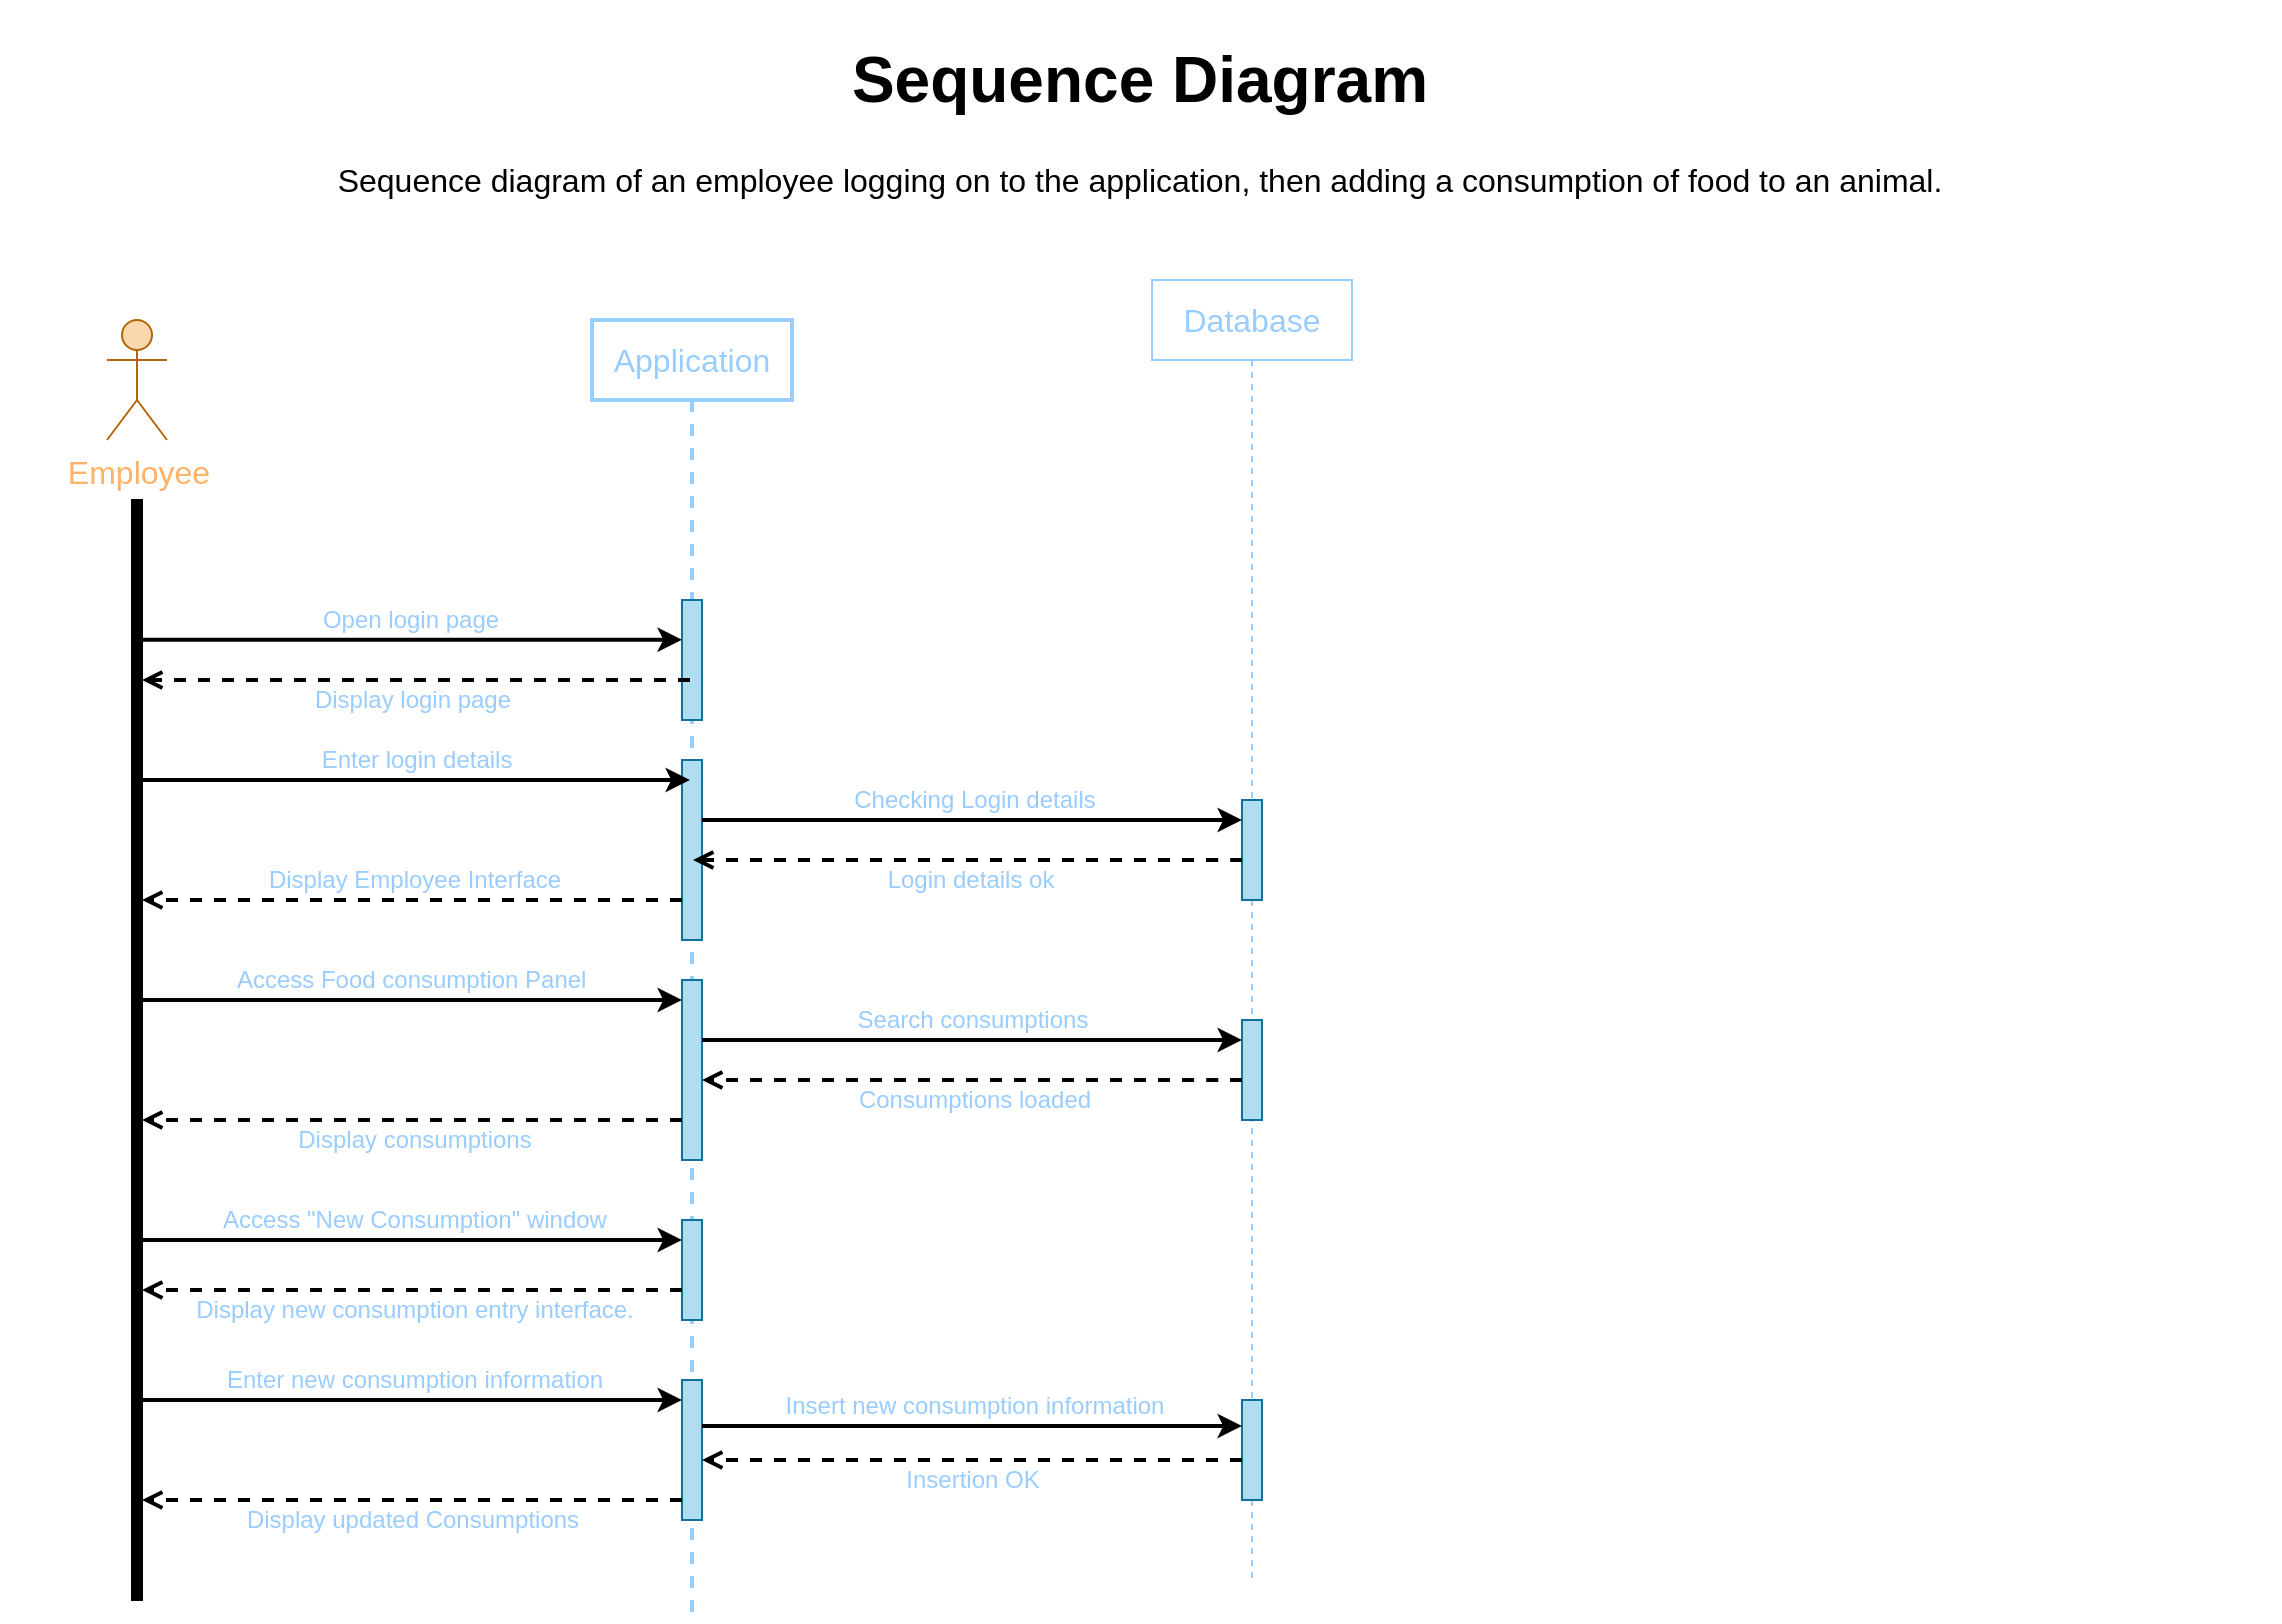 <mxfile>
    <diagram id="kqH6EHPwQwqNFfbiyOFH" name="Page-1">
        <mxGraphModel dx="486" dy="393" grid="1" gridSize="10" guides="1" tooltips="1" connect="1" arrows="1" fold="1" page="1" pageScale="1" pageWidth="1169" pageHeight="827" math="0" shadow="0">
            <root>
                <mxCell id="0"/>
                <mxCell id="1" parent="0"/>
                <mxCell id="2" value="&lt;h1 style=&quot;font-size: 32px;&quot;&gt;&lt;font style=&quot;font-size: 32px;&quot;&gt;Sequence Diagram&lt;/font&gt;&lt;/h1&gt;&lt;p style=&quot;&quot;&gt;&lt;font style=&quot;font-size: 16px;&quot;&gt;Sequence diagram of an employee logging on to the application, then adding a consumption of food to an animal.&lt;/font&gt;&lt;/p&gt;" style="text;html=1;strokeColor=none;fillColor=none;spacing=5;spacingTop=-20;whiteSpace=wrap;overflow=hidden;rounded=0;align=center;" vertex="1" parent="1">
                    <mxGeometry x="14" y="10" width="1140" height="120" as="geometry"/>
                </mxCell>
                <mxCell id="3" value="&lt;font color=&quot;#ffb366&quot;&gt;Employee&lt;/font&gt;" style="shape=umlActor;verticalLabelPosition=bottom;verticalAlign=top;html=1;fontSize=16;fillColor=#fad7ac;strokeColor=#b46504;" vertex="1" parent="1">
                    <mxGeometry x="67.5" y="160" width="30" height="60" as="geometry"/>
                </mxCell>
                <mxCell id="4" value="" style="html=1;points=[];perimeter=orthogonalPerimeter;fillColor=strokeColor;fontSize=16;" vertex="1" parent="1">
                    <mxGeometry x="80" y="250" width="5" height="550" as="geometry"/>
                </mxCell>
                <mxCell id="7" value="&lt;font color=&quot;#99ccff&quot;&gt;Application&lt;/font&gt;" style="shape=umlLifeline;perimeter=lifelinePerimeter;whiteSpace=wrap;html=1;container=1;collapsible=0;recursiveResize=0;outlineConnect=0;fontSize=16;strokeColor=#99CCFF;strokeWidth=2;" vertex="1" parent="1">
                    <mxGeometry x="310" y="160" width="100" height="650" as="geometry"/>
                </mxCell>
                <mxCell id="8" value="" style="html=1;points=[];perimeter=orthogonalPerimeter;fontSize=16;fillColor=#b1ddf0;strokeColor=#10739e;" vertex="1" parent="7">
                    <mxGeometry x="45" y="140" width="10" height="60" as="geometry"/>
                </mxCell>
                <mxCell id="18" value="" style="html=1;points=[];perimeter=orthogonalPerimeter;fontSize=16;fillColor=#b1ddf0;strokeColor=#10739e;" vertex="1" parent="7">
                    <mxGeometry x="45" y="220" width="10" height="90" as="geometry"/>
                </mxCell>
                <mxCell id="23" value="" style="html=1;points=[];perimeter=orthogonalPerimeter;fontSize=16;fillColor=#b1ddf0;strokeColor=#10739e;" vertex="1" parent="7">
                    <mxGeometry x="45" y="330" width="10" height="90" as="geometry"/>
                </mxCell>
                <mxCell id="29" value="" style="html=1;points=[];perimeter=orthogonalPerimeter;fontSize=16;fillColor=#b1ddf0;strokeColor=#10739e;" vertex="1" parent="7">
                    <mxGeometry x="45" y="450" width="10" height="50" as="geometry"/>
                </mxCell>
                <mxCell id="32" value="" style="html=1;points=[];perimeter=orthogonalPerimeter;fontSize=16;fillColor=#b1ddf0;strokeColor=#10739e;" vertex="1" parent="7">
                    <mxGeometry x="45" y="530" width="10" height="70" as="geometry"/>
                </mxCell>
                <mxCell id="12" value="Database" style="shape=umlLifeline;perimeter=lifelinePerimeter;whiteSpace=wrap;html=1;container=1;collapsible=0;recursiveResize=0;outlineConnect=0;fontSize=16;fontColor=#99CCFF;strokeColor=#99CCFF;" vertex="1" parent="1">
                    <mxGeometry x="590" y="140" width="100" height="650" as="geometry"/>
                </mxCell>
                <mxCell id="13" value="" style="html=1;points=[];perimeter=orthogonalPerimeter;fillColor=#B1DDF0;fontSize=16;strokeColor=#10739e;" vertex="1" parent="12">
                    <mxGeometry x="45" y="260" width="10" height="50" as="geometry"/>
                </mxCell>
                <mxCell id="26" value="" style="html=1;points=[];perimeter=orthogonalPerimeter;fillColor=#B1DDF0;fontSize=16;strokeColor=#10739e;" vertex="1" parent="12">
                    <mxGeometry x="45" y="370" width="10" height="50" as="geometry"/>
                </mxCell>
                <mxCell id="34" value="" style="html=1;points=[];perimeter=orthogonalPerimeter;fillColor=#B1DDF0;fontSize=16;strokeColor=#10739e;" vertex="1" parent="12">
                    <mxGeometry x="45" y="560" width="10" height="50" as="geometry"/>
                </mxCell>
                <mxCell id="15" value="&lt;font style=&quot;font-size: 12px;&quot;&gt;Open login page&lt;/font&gt;" style="html=1;verticalAlign=bottom;labelBackgroundColor=none;endArrow=classic;endFill=1;fontSize=16;fontColor=#99CCFF;exitX=0.5;exitY=0.127;exitDx=0;exitDy=0;exitPerimeter=0;strokeWidth=2;" edge="1" parent="1" source="4" target="8">
                    <mxGeometry x="-0.002" width="160" relative="1" as="geometry">
                        <mxPoint x="90" y="280" as="sourcePoint"/>
                        <mxPoint x="250" y="280" as="targetPoint"/>
                        <mxPoint as="offset"/>
                    </mxGeometry>
                </mxCell>
                <mxCell id="16" value="&lt;font style=&quot;font-size: 12px;&quot;&gt;Display login page&lt;/font&gt;" style="html=1;verticalAlign=bottom;labelBackgroundColor=none;endArrow=open;endFill=0;fontSize=16;fontColor=#99CCFF;strokeWidth=2;dashed=1;" edge="1" parent="1" source="7" target="4">
                    <mxGeometry x="0.015" y="20" width="160" relative="1" as="geometry">
                        <mxPoint x="340" y="340" as="sourcePoint"/>
                        <mxPoint x="90" y="360" as="targetPoint"/>
                        <Array as="points">
                            <mxPoint x="320" y="340"/>
                            <mxPoint x="280" y="340"/>
                        </Array>
                        <mxPoint as="offset"/>
                    </mxGeometry>
                </mxCell>
                <mxCell id="17" value="&lt;font style=&quot;font-size: 12px;&quot;&gt;Enter login details&lt;/font&gt;" style="html=1;verticalAlign=bottom;labelBackgroundColor=none;endArrow=classic;endFill=1;fontSize=16;fontColor=#99CCFF;strokeWidth=2;" edge="1" parent="1" source="4" target="7">
                    <mxGeometry width="160" relative="1" as="geometry">
                        <mxPoint x="85" y="430.0" as="sourcePoint"/>
                        <mxPoint x="357.5" y="430.0" as="targetPoint"/>
                        <Array as="points">
                            <mxPoint x="230" y="390"/>
                        </Array>
                    </mxGeometry>
                </mxCell>
                <mxCell id="19" value="&lt;font style=&quot;font-size: 12px;&quot;&gt;Checking Login details&lt;/font&gt;" style="html=1;verticalAlign=bottom;labelBackgroundColor=none;endArrow=classic;endFill=1;fontSize=16;fontColor=#99CCFF;strokeWidth=2;" edge="1" parent="1" source="18" target="13">
                    <mxGeometry x="0.003" width="160" relative="1" as="geometry">
                        <mxPoint x="430" y="439.47" as="sourcePoint"/>
                        <mxPoint x="910" y="410" as="targetPoint"/>
                        <Array as="points">
                            <mxPoint x="460" y="410"/>
                        </Array>
                        <mxPoint as="offset"/>
                    </mxGeometry>
                </mxCell>
                <mxCell id="21" value="&lt;font style=&quot;font-size: 12px;&quot;&gt;Display Employee Interface&lt;/font&gt;" style="html=1;verticalAlign=bottom;labelBackgroundColor=none;endArrow=open;endFill=0;fontSize=16;fontColor=#99CCFF;strokeWidth=2;dashed=1;" edge="1" parent="1" source="18" target="4">
                    <mxGeometry x="-0.004" width="160" relative="1" as="geometry">
                        <mxPoint x="335" y="510" as="sourcePoint"/>
                        <mxPoint x="60" y="510" as="targetPoint"/>
                        <Array as="points">
                            <mxPoint x="270" y="450"/>
                        </Array>
                        <mxPoint as="offset"/>
                    </mxGeometry>
                </mxCell>
                <mxCell id="20" value="&lt;font style=&quot;font-size: 12px;&quot;&gt;Login details ok&lt;/font&gt;" style="html=1;verticalAlign=bottom;labelBackgroundColor=none;endArrow=open;endFill=0;fontSize=16;fontColor=#99CCFF;strokeWidth=2;dashed=1;" edge="1" parent="1" source="13" target="7">
                    <mxGeometry x="-0.008" y="20" width="160" relative="1" as="geometry">
                        <mxPoint x="915" y="454" as="sourcePoint"/>
                        <mxPoint x="360" y="440" as="targetPoint"/>
                        <Array as="points">
                            <mxPoint x="630" y="430"/>
                        </Array>
                        <mxPoint as="offset"/>
                    </mxGeometry>
                </mxCell>
                <mxCell id="24" value="&lt;font style=&quot;font-size: 12px;&quot;&gt;Access Food consumption Panel&amp;nbsp;&lt;/font&gt;" style="html=1;verticalAlign=bottom;labelBackgroundColor=none;endArrow=classic;endFill=1;fontSize=16;fontColor=#99CCFF;strokeWidth=2;" edge="1" parent="1" source="4" target="23">
                    <mxGeometry x="0.002" width="160" relative="1" as="geometry">
                        <mxPoint x="90" y="500" as="sourcePoint"/>
                        <mxPoint x="359.0" y="500" as="targetPoint"/>
                        <Array as="points">
                            <mxPoint x="230" y="500"/>
                        </Array>
                        <mxPoint as="offset"/>
                    </mxGeometry>
                </mxCell>
                <mxCell id="25" value="&lt;span style=&quot;font-size: 12px;&quot;&gt;Search consumptions&lt;/span&gt;" style="html=1;verticalAlign=bottom;labelBackgroundColor=none;endArrow=classic;endFill=1;fontSize=16;fontColor=#99CCFF;strokeWidth=2;" edge="1" parent="1" source="23" target="26">
                    <mxGeometry width="160" relative="1" as="geometry">
                        <mxPoint x="380" y="520" as="sourcePoint"/>
                        <mxPoint x="650" y="520" as="targetPoint"/>
                        <Array as="points">
                            <mxPoint x="525" y="520"/>
                        </Array>
                        <mxPoint as="offset"/>
                    </mxGeometry>
                </mxCell>
                <mxCell id="27" value="&lt;font style=&quot;font-size: 12px;&quot;&gt;Consumptions loaded&lt;/font&gt;" style="html=1;verticalAlign=bottom;labelBackgroundColor=none;endArrow=open;endFill=0;fontSize=16;fontColor=#99CCFF;strokeWidth=2;dashed=1;" edge="1" parent="1" source="26" target="23">
                    <mxGeometry x="-0.009" y="20" width="160" relative="1" as="geometry">
                        <mxPoint x="624.56" y="540" as="sourcePoint"/>
                        <mxPoint x="380" y="540" as="targetPoint"/>
                        <Array as="points">
                            <mxPoint x="619.56" y="540"/>
                        </Array>
                        <mxPoint as="offset"/>
                    </mxGeometry>
                </mxCell>
                <mxCell id="28" value="&lt;font style=&quot;font-size: 12px;&quot;&gt;Display consumptions&lt;/font&gt;" style="html=1;verticalAlign=bottom;labelBackgroundColor=none;endArrow=open;endFill=0;fontSize=16;fontColor=#99CCFF;strokeWidth=2;dashed=1;" edge="1" parent="1" source="23" target="4">
                    <mxGeometry x="-0.008" y="20" width="160" relative="1" as="geometry">
                        <mxPoint x="340" y="560" as="sourcePoint"/>
                        <mxPoint x="100" y="560" as="targetPoint"/>
                        <Array as="points">
                            <mxPoint x="220" y="560"/>
                        </Array>
                        <mxPoint as="offset"/>
                    </mxGeometry>
                </mxCell>
                <mxCell id="30" value="&lt;font style=&quot;font-size: 12px;&quot;&gt;Access &quot;New Consumption&quot; window&lt;/font&gt;" style="html=1;verticalAlign=bottom;labelBackgroundColor=none;endArrow=classic;endFill=1;fontSize=16;fontColor=#99CCFF;strokeWidth=2;" edge="1" parent="1" source="4" target="29">
                    <mxGeometry x="0.002" width="160" relative="1" as="geometry">
                        <mxPoint x="85" y="640" as="sourcePoint"/>
                        <mxPoint x="355" y="640" as="targetPoint"/>
                        <Array as="points">
                            <mxPoint x="230" y="620"/>
                        </Array>
                        <mxPoint as="offset"/>
                    </mxGeometry>
                </mxCell>
                <mxCell id="31" value="&lt;font style=&quot;font-size: 12px;&quot;&gt;Display new consumption entry interface.&lt;/font&gt;" style="html=1;verticalAlign=bottom;labelBackgroundColor=none;endArrow=open;endFill=0;fontSize=16;fontColor=#99CCFF;strokeWidth=2;dashed=1;" edge="1" parent="1" source="29" target="4">
                    <mxGeometry x="-0.008" y="20" width="160" relative="1" as="geometry">
                        <mxPoint x="350" y="650" as="sourcePoint"/>
                        <mxPoint x="100" y="650" as="targetPoint"/>
                        <Array as="points">
                            <mxPoint x="220" y="645"/>
                        </Array>
                        <mxPoint as="offset"/>
                    </mxGeometry>
                </mxCell>
                <mxCell id="33" value="&lt;font style=&quot;font-size: 12px;&quot;&gt;Enter new consumption information&lt;/font&gt;" style="html=1;verticalAlign=bottom;labelBackgroundColor=none;endArrow=classic;endFill=1;fontSize=16;fontColor=#99CCFF;strokeWidth=2;" edge="1" parent="1" source="4" target="32">
                    <mxGeometry x="0.002" width="160" relative="1" as="geometry">
                        <mxPoint x="97.5" y="690.0" as="sourcePoint"/>
                        <mxPoint x="340" y="690" as="targetPoint"/>
                        <Array as="points">
                            <mxPoint x="243" y="700"/>
                        </Array>
                        <mxPoint as="offset"/>
                    </mxGeometry>
                </mxCell>
                <mxCell id="35" value="&lt;font style=&quot;font-size: 12px;&quot;&gt;Insert new consumption information&lt;/font&gt;" style="html=1;verticalAlign=bottom;labelBackgroundColor=none;endArrow=classic;endFill=1;fontSize=16;fontColor=#99CCFF;strokeWidth=2;" edge="1" parent="1">
                    <mxGeometry x="0.002" width="160" relative="1" as="geometry">
                        <mxPoint x="365" y="713" as="sourcePoint"/>
                        <mxPoint x="635.0" y="713" as="targetPoint"/>
                        <Array as="points">
                            <mxPoint x="500" y="713"/>
                        </Array>
                        <mxPoint as="offset"/>
                    </mxGeometry>
                </mxCell>
                <mxCell id="36" value="&lt;font style=&quot;font-size: 12px;&quot;&gt;Insertion OK&lt;/font&gt;" style="html=1;verticalAlign=bottom;labelBackgroundColor=none;endArrow=open;endFill=0;fontSize=16;fontColor=#99CCFF;strokeWidth=2;dashed=1;" edge="1" parent="1" source="34" target="32">
                    <mxGeometry y="20" width="160" relative="1" as="geometry">
                        <mxPoint x="635" y="730" as="sourcePoint"/>
                        <mxPoint x="365" y="730" as="targetPoint"/>
                        <Array as="points">
                            <mxPoint x="500" y="730"/>
                        </Array>
                        <mxPoint as="offset"/>
                    </mxGeometry>
                </mxCell>
                <mxCell id="37" value="&lt;font style=&quot;font-size: 12px;&quot;&gt;Display updated Consumptions&lt;/font&gt;" style="html=1;verticalAlign=bottom;labelBackgroundColor=none;endArrow=open;endFill=0;fontSize=16;fontColor=#99CCFF;strokeWidth=2;dashed=1;" edge="1" parent="1" source="32" target="4">
                    <mxGeometry y="20" width="160" relative="1" as="geometry">
                        <mxPoint x="370" y="750" as="sourcePoint"/>
                        <mxPoint x="97.5" y="750" as="targetPoint"/>
                        <Array as="points">
                            <mxPoint x="232.5" y="750"/>
                        </Array>
                        <mxPoint as="offset"/>
                    </mxGeometry>
                </mxCell>
            </root>
        </mxGraphModel>
    </diagram>
</mxfile>